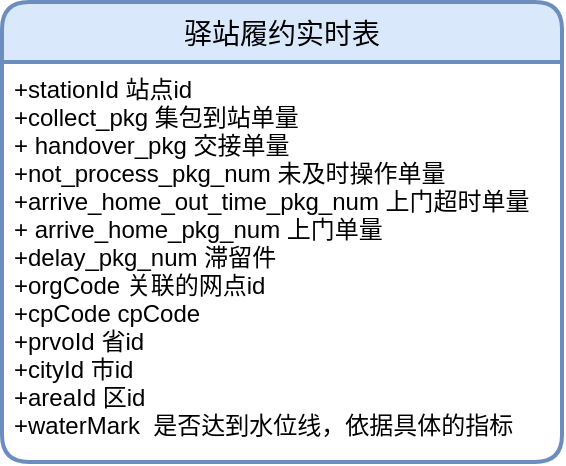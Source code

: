 <mxfile version="14.1.4" type="github">
  <diagram id="8hyWG5DNdCxR_j4EdIO5" name="Page-1">
    <mxGraphModel dx="1235" dy="811" grid="1" gridSize="10" guides="1" tooltips="1" connect="1" arrows="1" fold="1" page="1" pageScale="1" pageWidth="827" pageHeight="1169" math="0" shadow="0">
      <root>
        <mxCell id="0" />
        <mxCell id="1" parent="0" />
        <mxCell id="M5Vq__j_jYRAFMtw6sY8-1" value="驿站履约实时表" style="swimlane;childLayout=stackLayout;horizontal=1;startSize=30;horizontalStack=0;rounded=1;fontSize=14;fontStyle=0;strokeWidth=2;resizeParent=0;resizeLast=1;shadow=0;dashed=0;align=center;fillColor=#dae8fc;strokeColor=#6c8ebf;" parent="1" vertex="1">
          <mxGeometry x="180" y="140" width="280" height="230" as="geometry" />
        </mxCell>
        <mxCell id="M5Vq__j_jYRAFMtw6sY8-2" value="+stationId 站点id&#xa;+collect_pkg 集包到站单量&#xa;+ handover_pkg 交接单量&#xa;+not_process_pkg_num 未及时操作单量&#xa;+arrive_home_out_time_pkg_num 上门超时单量&#xa;+ arrive_home_pkg_num 上门单量&#xa;+delay_pkg_num 滞留件&#xa;+orgCode 关联的网点id&#xa;+cpCode cpCode&#xa;+prvoId 省id&#xa;+cityId 市id&#xa;+areaId 区id&#xa;+waterMark  是否达到水位线，依据具体的指标" style="align=left;strokeColor=none;fillColor=none;spacingLeft=4;fontSize=12;verticalAlign=top;resizable=0;rotatable=0;part=1;" parent="M5Vq__j_jYRAFMtw6sY8-1" vertex="1">
          <mxGeometry y="30" width="280" height="200" as="geometry" />
        </mxCell>
      </root>
    </mxGraphModel>
  </diagram>
</mxfile>
